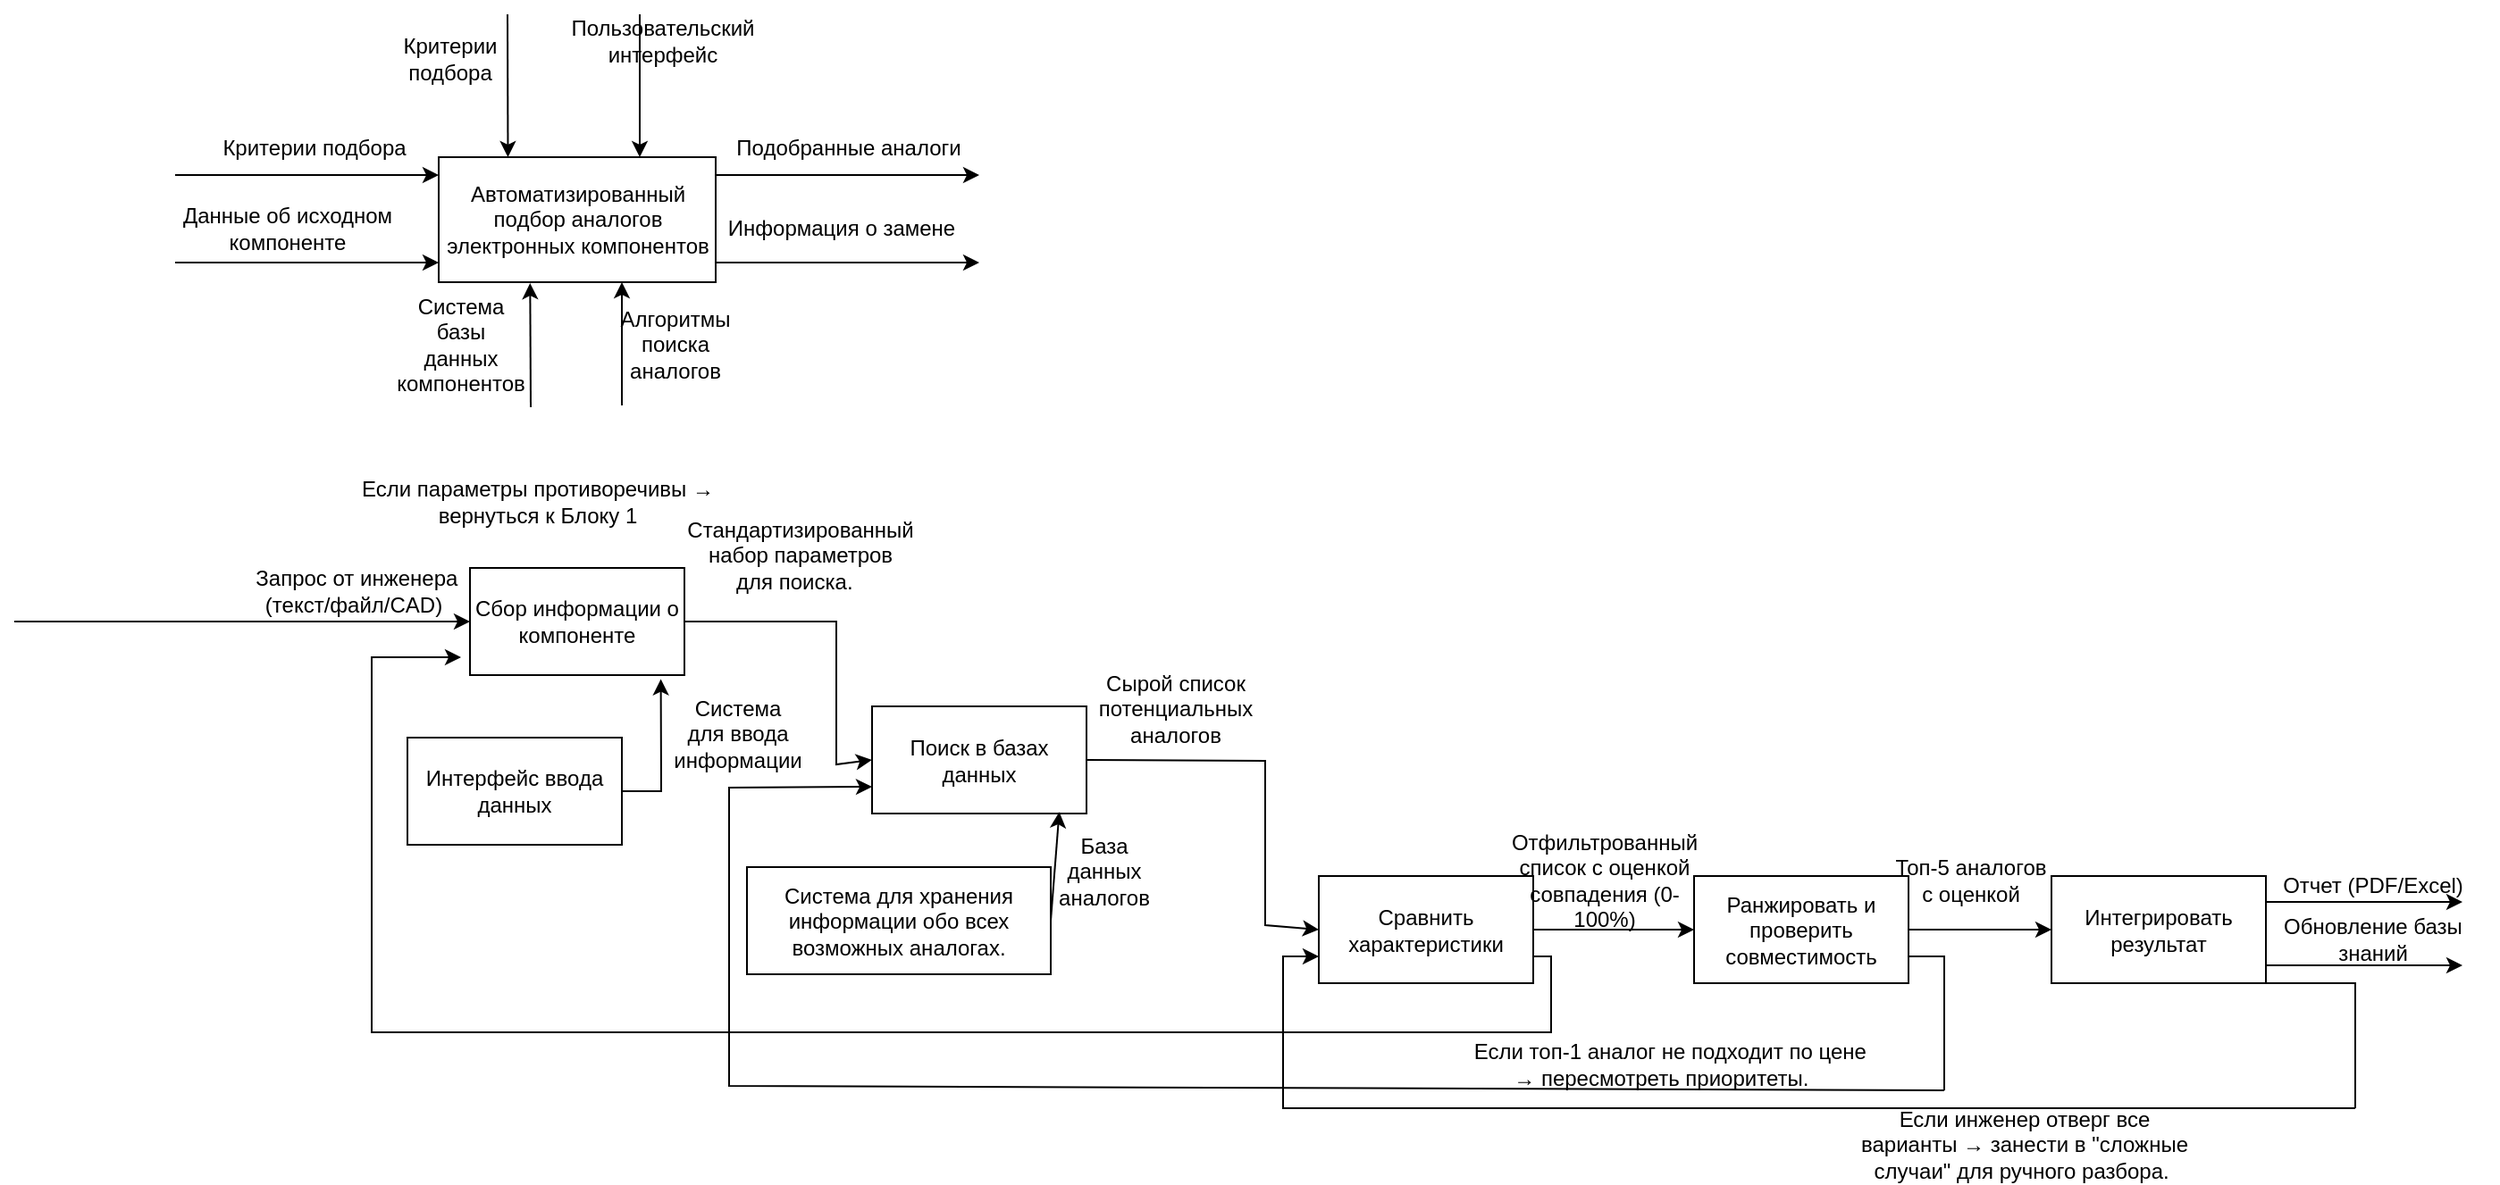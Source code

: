 <mxfile version="24.7.17">
  <diagram name="Страница — 1" id="SuqFyo0JkxK-0YgMRwDS">
    <mxGraphModel dx="1843" dy="2056" grid="1" gridSize="10" guides="1" tooltips="1" connect="1" arrows="1" fold="1" page="1" pageScale="1" pageWidth="827" pageHeight="1169" math="0" shadow="0">
      <root>
        <mxCell id="0" />
        <mxCell id="1" parent="0" />
        <mxCell id="jC_KoEsprGYLjTbDBecW-1" value="Сбор информации о компоненте" style="rounded=0;whiteSpace=wrap;html=1;" parent="1" vertex="1">
          <mxGeometry x="425" y="170" width="120" height="60" as="geometry" />
        </mxCell>
        <mxCell id="jC_KoEsprGYLjTbDBecW-2" value="" style="endArrow=classic;html=1;rounded=0;entryX=0;entryY=0.5;entryDx=0;entryDy=0;" parent="1" target="jC_KoEsprGYLjTbDBecW-1" edge="1">
          <mxGeometry width="50" height="50" relative="1" as="geometry">
            <mxPoint x="170" y="200" as="sourcePoint" />
            <mxPoint x="370" y="290" as="targetPoint" />
          </mxGeometry>
        </mxCell>
        <mxCell id="jC_KoEsprGYLjTbDBecW-3" value="&amp;nbsp;Запрос от инженера (текст/файл/CAD)" style="text;html=1;align=center;verticalAlign=middle;whiteSpace=wrap;rounded=0;" parent="1" vertex="1">
          <mxGeometry x="295" y="157.5" width="130" height="50" as="geometry" />
        </mxCell>
        <mxCell id="jC_KoEsprGYLjTbDBecW-5" value="" style="endArrow=classic;html=1;rounded=0;exitX=1;exitY=0.5;exitDx=0;exitDy=0;entryX=0;entryY=0.5;entryDx=0;entryDy=0;" parent="1" source="jC_KoEsprGYLjTbDBecW-1" target="jC_KoEsprGYLjTbDBecW-9" edge="1">
          <mxGeometry width="50" height="50" relative="1" as="geometry">
            <mxPoint x="410" y="199.5" as="sourcePoint" />
            <mxPoint x="570" y="199.5" as="targetPoint" />
            <Array as="points">
              <mxPoint x="630" y="200" />
              <mxPoint x="630" y="280" />
            </Array>
          </mxGeometry>
        </mxCell>
        <mxCell id="jC_KoEsprGYLjTbDBecW-7" value="Стандартизированный набор параметров для поиска.&amp;nbsp;&amp;nbsp;" style="text;html=1;align=center;verticalAlign=middle;whiteSpace=wrap;rounded=0;" parent="1" vertex="1">
          <mxGeometry x="580" y="135" width="60" height="55" as="geometry" />
        </mxCell>
        <mxCell id="jC_KoEsprGYLjTbDBecW-9" value="Поиск в базах данных" style="rounded=0;whiteSpace=wrap;html=1;" parent="1" vertex="1">
          <mxGeometry x="650" y="247.5" width="120" height="60" as="geometry" />
        </mxCell>
        <mxCell id="jC_KoEsprGYLjTbDBecW-11" value="" style="endArrow=classic;html=1;rounded=0;exitX=1;exitY=0.5;exitDx=0;exitDy=0;entryX=0;entryY=0.5;entryDx=0;entryDy=0;" parent="1" edge="1" source="jC_KoEsprGYLjTbDBecW-9">
          <mxGeometry width="50" height="50" relative="1" as="geometry">
            <mxPoint x="810" y="372" as="sourcePoint" />
            <mxPoint x="900" y="372.5" as="targetPoint" />
            <Array as="points">
              <mxPoint x="870" y="278" />
              <mxPoint x="870" y="370" />
            </Array>
          </mxGeometry>
        </mxCell>
        <mxCell id="jC_KoEsprGYLjTbDBecW-14" value="Сырой список потенциальных аналогов" style="text;html=1;align=center;verticalAlign=middle;whiteSpace=wrap;rounded=0;" parent="1" vertex="1">
          <mxGeometry x="770" y="230" width="100" height="37.5" as="geometry" />
        </mxCell>
        <mxCell id="jC_KoEsprGYLjTbDBecW-15" value="Сравнить характеристики" style="rounded=0;whiteSpace=wrap;html=1;" parent="1" vertex="1">
          <mxGeometry x="900" y="342.5" width="120" height="60" as="geometry" />
        </mxCell>
        <mxCell id="jC_KoEsprGYLjTbDBecW-16" value="" style="endArrow=classic;html=1;rounded=0;exitX=1;exitY=0.5;exitDx=0;exitDy=0;" parent="1" source="jC_KoEsprGYLjTbDBecW-15" target="jC_KoEsprGYLjTbDBecW-19" edge="1">
          <mxGeometry width="50" height="50" relative="1" as="geometry">
            <mxPoint x="1130" y="512.5" as="sourcePoint" />
            <mxPoint x="1200" y="372.5" as="targetPoint" />
          </mxGeometry>
        </mxCell>
        <mxCell id="jC_KoEsprGYLjTbDBecW-18" value="Отфильтрованный список с оценкой совпадения (0-100%)" style="text;html=1;align=center;verticalAlign=middle;whiteSpace=wrap;rounded=0;" parent="1" vertex="1">
          <mxGeometry x="1020" y="337.5" width="80" height="15" as="geometry" />
        </mxCell>
        <mxCell id="jC_KoEsprGYLjTbDBecW-19" value="Ранжировать и проверить совместимость" style="rounded=0;whiteSpace=wrap;html=1;" parent="1" vertex="1">
          <mxGeometry x="1110" y="342.5" width="120" height="60" as="geometry" />
        </mxCell>
        <mxCell id="jC_KoEsprGYLjTbDBecW-20" value="" style="endArrow=classic;html=1;rounded=0;exitX=1;exitY=0.5;exitDx=0;exitDy=0;" parent="1" source="jC_KoEsprGYLjTbDBecW-19" target="jC_KoEsprGYLjTbDBecW-22" edge="1">
          <mxGeometry width="50" height="50" relative="1" as="geometry">
            <mxPoint x="1130" y="512.5" as="sourcePoint" />
            <mxPoint x="1431.6" y="372.5" as="targetPoint" />
          </mxGeometry>
        </mxCell>
        <mxCell id="jC_KoEsprGYLjTbDBecW-21" value="Топ-5 аналогов с оценкой" style="text;html=1;align=center;verticalAlign=middle;whiteSpace=wrap;rounded=0;" parent="1" vertex="1">
          <mxGeometry x="1220" y="330" width="90" height="30" as="geometry" />
        </mxCell>
        <mxCell id="jC_KoEsprGYLjTbDBecW-22" value="Интегрировать результат" style="rounded=0;whiteSpace=wrap;html=1;" parent="1" vertex="1">
          <mxGeometry x="1310.0" y="342.5" width="120" height="60" as="geometry" />
        </mxCell>
        <mxCell id="jC_KoEsprGYLjTbDBecW-23" value="" style="endArrow=classic;html=1;rounded=0;exitX=1;exitY=0.5;exitDx=0;exitDy=0;" parent="1" edge="1">
          <mxGeometry width="50" height="50" relative="1" as="geometry">
            <mxPoint x="1430" y="357" as="sourcePoint" />
            <mxPoint x="1540" y="357" as="targetPoint" />
          </mxGeometry>
        </mxCell>
        <mxCell id="jC_KoEsprGYLjTbDBecW-24" value="" style="endArrow=classic;html=1;rounded=0;exitX=1;exitY=0.5;exitDx=0;exitDy=0;" parent="1" edge="1">
          <mxGeometry width="50" height="50" relative="1" as="geometry">
            <mxPoint x="1430" y="392.5" as="sourcePoint" />
            <mxPoint x="1540" y="392.5" as="targetPoint" />
          </mxGeometry>
        </mxCell>
        <mxCell id="jC_KoEsprGYLjTbDBecW-27" value="Отчет (PDF/Excel)" style="text;html=1;align=center;verticalAlign=middle;whiteSpace=wrap;rounded=0;" parent="1" vertex="1">
          <mxGeometry x="1420" y="337.5" width="140" height="20" as="geometry" />
        </mxCell>
        <mxCell id="jC_KoEsprGYLjTbDBecW-28" value="Обновление базы знаний" style="text;html=1;align=center;verticalAlign=middle;whiteSpace=wrap;rounded=0;" parent="1" vertex="1">
          <mxGeometry x="1430" y="362.5" width="120" height="30" as="geometry" />
        </mxCell>
        <mxCell id="jC_KoEsprGYLjTbDBecW-31" value="" style="endArrow=none;html=1;rounded=0;" parent="1" edge="1">
          <mxGeometry width="50" height="50" relative="1" as="geometry">
            <mxPoint x="1480" y="472.5" as="sourcePoint" />
            <mxPoint x="1430" y="402.5" as="targetPoint" />
            <Array as="points">
              <mxPoint x="1480" y="402.5" />
            </Array>
          </mxGeometry>
        </mxCell>
        <mxCell id="jC_KoEsprGYLjTbDBecW-32" value="" style="endArrow=none;html=1;rounded=0;entryX=1;entryY=0.75;entryDx=0;entryDy=0;" parent="1" target="jC_KoEsprGYLjTbDBecW-19" edge="1">
          <mxGeometry width="50" height="50" relative="1" as="geometry">
            <mxPoint x="1250" y="462.5" as="sourcePoint" />
            <mxPoint x="1169.5" y="402.5" as="targetPoint" />
            <Array as="points">
              <mxPoint x="1250" y="387.5" />
            </Array>
          </mxGeometry>
        </mxCell>
        <mxCell id="jC_KoEsprGYLjTbDBecW-33" value="" style="endArrow=none;html=1;rounded=0;entryX=1;entryY=0.75;entryDx=0;entryDy=0;" parent="1" target="jC_KoEsprGYLjTbDBecW-15" edge="1">
          <mxGeometry width="50" height="50" relative="1" as="geometry">
            <mxPoint x="960" y="430" as="sourcePoint" />
            <mxPoint x="959.5" y="402.5" as="targetPoint" />
            <Array as="points">
              <mxPoint x="1030" y="430" />
              <mxPoint x="1030" y="387.5" />
            </Array>
          </mxGeometry>
        </mxCell>
        <mxCell id="jC_KoEsprGYLjTbDBecW-35" value="" style="endArrow=classic;html=1;rounded=0;entryX=0;entryY=0.75;entryDx=0;entryDy=0;" parent="1" target="jC_KoEsprGYLjTbDBecW-15" edge="1">
          <mxGeometry width="50" height="50" relative="1" as="geometry">
            <mxPoint x="1480" y="472.5" as="sourcePoint" />
            <mxPoint x="1170" y="452.5" as="targetPoint" />
            <Array as="points">
              <mxPoint x="880" y="472.5" />
              <mxPoint x="880" y="387.5" />
            </Array>
          </mxGeometry>
        </mxCell>
        <mxCell id="jC_KoEsprGYLjTbDBecW-36" value="Если инженер отверг все варианты → занести в &quot;сложные случаи&quot; для ручного разбора.&amp;nbsp;" style="text;html=1;align=center;verticalAlign=middle;whiteSpace=wrap;rounded=0;" parent="1" vertex="1">
          <mxGeometry x="1200" y="478" width="190" height="30" as="geometry" />
        </mxCell>
        <mxCell id="jC_KoEsprGYLjTbDBecW-38" value="" style="endArrow=classic;html=1;rounded=0;entryX=0;entryY=0.75;entryDx=0;entryDy=0;" parent="1" target="jC_KoEsprGYLjTbDBecW-9" edge="1">
          <mxGeometry width="50" height="50" relative="1" as="geometry">
            <mxPoint x="1250" y="462.5" as="sourcePoint" />
            <mxPoint x="690" y="387.5" as="targetPoint" />
            <Array as="points">
              <mxPoint x="570" y="460" />
              <mxPoint x="570" y="293" />
            </Array>
          </mxGeometry>
        </mxCell>
        <mxCell id="jC_KoEsprGYLjTbDBecW-39" value="&amp;nbsp;Если топ-1 аналог не подходит по цене → пересмотреть приоритеты.&amp;nbsp;&amp;nbsp;" style="text;html=1;align=center;verticalAlign=middle;whiteSpace=wrap;rounded=0;" parent="1" vertex="1">
          <mxGeometry x="980" y="432.5" width="230" height="30" as="geometry" />
        </mxCell>
        <mxCell id="jC_KoEsprGYLjTbDBecW-41" value="" style="endArrow=classic;html=1;rounded=0;" parent="1" edge="1">
          <mxGeometry width="50" height="50" relative="1" as="geometry">
            <mxPoint x="970" y="430" as="sourcePoint" />
            <mxPoint x="420" y="220" as="targetPoint" />
            <Array as="points">
              <mxPoint x="370" y="430" />
              <mxPoint x="370" y="220" />
            </Array>
          </mxGeometry>
        </mxCell>
        <mxCell id="jC_KoEsprGYLjTbDBecW-42" value="Если параметры противоречивы → вернуться к Блоку 1" style="text;html=1;align=center;verticalAlign=middle;whiteSpace=wrap;rounded=0;" parent="1" vertex="1">
          <mxGeometry x="362.5" y="112.5" width="200" height="40" as="geometry" />
        </mxCell>
        <mxCell id="ZlyUQrc4s3Y0dyC5nWWg-1" value="Автоматизированный подбор аналогов электронных компонентов" style="rounded=0;whiteSpace=wrap;html=1;" vertex="1" parent="1">
          <mxGeometry x="407.5" y="-60" width="155" height="70" as="geometry" />
        </mxCell>
        <mxCell id="ZlyUQrc4s3Y0dyC5nWWg-2" value="" style="endArrow=classic;html=1;rounded=0;entryX=0;entryY=0.5;entryDx=0;entryDy=0;" edge="1" parent="1">
          <mxGeometry width="50" height="50" relative="1" as="geometry">
            <mxPoint x="260" y="-50" as="sourcePoint" />
            <mxPoint x="407.5" y="-50.0" as="targetPoint" />
          </mxGeometry>
        </mxCell>
        <mxCell id="ZlyUQrc4s3Y0dyC5nWWg-3" value="" style="endArrow=classic;html=1;rounded=0;entryX=0;entryY=0.5;entryDx=0;entryDy=0;" edge="1" parent="1">
          <mxGeometry width="50" height="50" relative="1" as="geometry">
            <mxPoint x="260" y="-1" as="sourcePoint" />
            <mxPoint x="407.5" y="-1.0" as="targetPoint" />
          </mxGeometry>
        </mxCell>
        <mxCell id="ZlyUQrc4s3Y0dyC5nWWg-4" value="" style="endArrow=classic;html=1;rounded=0;entryX=0;entryY=0.5;entryDx=0;entryDy=0;" edge="1" parent="1">
          <mxGeometry width="50" height="50" relative="1" as="geometry">
            <mxPoint x="562.5" y="-50" as="sourcePoint" />
            <mxPoint x="710" y="-50.0" as="targetPoint" />
          </mxGeometry>
        </mxCell>
        <mxCell id="ZlyUQrc4s3Y0dyC5nWWg-5" value="" style="endArrow=classic;html=1;rounded=0;entryX=0;entryY=0.5;entryDx=0;entryDy=0;" edge="1" parent="1">
          <mxGeometry width="50" height="50" relative="1" as="geometry">
            <mxPoint x="562.5" y="-1" as="sourcePoint" />
            <mxPoint x="710" y="-1.0" as="targetPoint" />
          </mxGeometry>
        </mxCell>
        <mxCell id="ZlyUQrc4s3Y0dyC5nWWg-6" value="" style="endArrow=classic;html=1;rounded=0;entryX=0.33;entryY=1.008;entryDx=0;entryDy=0;entryPerimeter=0;" edge="1" parent="1" target="ZlyUQrc4s3Y0dyC5nWWg-1">
          <mxGeometry width="50" height="50" relative="1" as="geometry">
            <mxPoint x="459" y="80" as="sourcePoint" />
            <mxPoint x="910" y="230" as="targetPoint" />
          </mxGeometry>
        </mxCell>
        <mxCell id="ZlyUQrc4s3Y0dyC5nWWg-7" value="Подобранные аналоги" style="text;html=1;align=center;verticalAlign=middle;whiteSpace=wrap;rounded=0;" vertex="1" parent="1">
          <mxGeometry x="562.5" y="-70" width="147.5" height="10" as="geometry" />
        </mxCell>
        <mxCell id="ZlyUQrc4s3Y0dyC5nWWg-8" value="Информация о замене" style="text;html=1;align=center;verticalAlign=middle;whiteSpace=wrap;rounded=0;" vertex="1" parent="1">
          <mxGeometry x="562.5" y="-30" width="140" height="20" as="geometry" />
        </mxCell>
        <mxCell id="ZlyUQrc4s3Y0dyC5nWWg-11" value="Данные об исходном компоненте" style="text;html=1;align=center;verticalAlign=middle;whiteSpace=wrap;rounded=0;" vertex="1" parent="1">
          <mxGeometry x="237.5" y="-30" width="170" height="20" as="geometry" />
        </mxCell>
        <mxCell id="ZlyUQrc4s3Y0dyC5nWWg-12" value="Критерии подбора" style="text;html=1;align=center;verticalAlign=middle;whiteSpace=wrap;rounded=0;" vertex="1" parent="1">
          <mxGeometry x="267.5" y="-80" width="140" height="30" as="geometry" />
        </mxCell>
        <mxCell id="ZlyUQrc4s3Y0dyC5nWWg-13" value="" style="endArrow=classic;html=1;rounded=0;entryX=0.33;entryY=1.008;entryDx=0;entryDy=0;entryPerimeter=0;" edge="1" parent="1">
          <mxGeometry width="50" height="50" relative="1" as="geometry">
            <mxPoint x="510" y="79" as="sourcePoint" />
            <mxPoint x="510" y="10" as="targetPoint" />
          </mxGeometry>
        </mxCell>
        <mxCell id="ZlyUQrc4s3Y0dyC5nWWg-14" value="" style="endArrow=classic;html=1;rounded=0;entryX=0.25;entryY=0;entryDx=0;entryDy=0;" edge="1" parent="1" target="ZlyUQrc4s3Y0dyC5nWWg-1">
          <mxGeometry width="50" height="50" relative="1" as="geometry">
            <mxPoint x="446" y="-140" as="sourcePoint" />
            <mxPoint x="910" y="230" as="targetPoint" />
          </mxGeometry>
        </mxCell>
        <mxCell id="ZlyUQrc4s3Y0dyC5nWWg-15" value="" style="endArrow=classic;html=1;rounded=0;entryX=0.25;entryY=0;entryDx=0;entryDy=0;" edge="1" parent="1">
          <mxGeometry width="50" height="50" relative="1" as="geometry">
            <mxPoint x="520" y="-140" as="sourcePoint" />
            <mxPoint x="520" y="-60" as="targetPoint" />
          </mxGeometry>
        </mxCell>
        <mxCell id="ZlyUQrc4s3Y0dyC5nWWg-16" value="Критерии подбора" style="text;html=1;align=center;verticalAlign=middle;whiteSpace=wrap;rounded=0;" vertex="1" parent="1">
          <mxGeometry x="384" y="-130" width="60" height="30" as="geometry" />
        </mxCell>
        <mxCell id="ZlyUQrc4s3Y0dyC5nWWg-17" value="Пользовательский интерфейс" style="text;html=1;align=center;verticalAlign=middle;whiteSpace=wrap;rounded=0;" vertex="1" parent="1">
          <mxGeometry x="502.5" y="-140" width="60" height="30" as="geometry" />
        </mxCell>
        <mxCell id="ZlyUQrc4s3Y0dyC5nWWg-18" value="Система базы данных компонентов" style="text;html=1;align=center;verticalAlign=middle;whiteSpace=wrap;rounded=0;" vertex="1" parent="1">
          <mxGeometry x="390" y="30" width="60" height="30" as="geometry" />
        </mxCell>
        <mxCell id="ZlyUQrc4s3Y0dyC5nWWg-19" value="Алгоритмы поиска аналогов" style="text;html=1;align=center;verticalAlign=middle;whiteSpace=wrap;rounded=0;" vertex="1" parent="1">
          <mxGeometry x="510" y="30" width="60" height="30" as="geometry" />
        </mxCell>
        <mxCell id="ZlyUQrc4s3Y0dyC5nWWg-21" value="" style="endArrow=classic;html=1;rounded=0;entryX=0.89;entryY=1.038;entryDx=0;entryDy=0;entryPerimeter=0;exitX=1;exitY=0.5;exitDx=0;exitDy=0;" edge="1" parent="1" source="ZlyUQrc4s3Y0dyC5nWWg-23" target="jC_KoEsprGYLjTbDBecW-1">
          <mxGeometry relative="1" as="geometry">
            <mxPoint x="532" y="290" as="sourcePoint" />
            <mxPoint x="940" y="260" as="targetPoint" />
            <Array as="points">
              <mxPoint x="532" y="295" />
            </Array>
          </mxGeometry>
        </mxCell>
        <mxCell id="ZlyUQrc4s3Y0dyC5nWWg-23" value="Интерфейс ввода данных" style="rounded=0;whiteSpace=wrap;html=1;" vertex="1" parent="1">
          <mxGeometry x="390" y="265" width="120" height="60" as="geometry" />
        </mxCell>
        <mxCell id="ZlyUQrc4s3Y0dyC5nWWg-24" value="Система для ввода информации" style="text;html=1;align=center;verticalAlign=middle;whiteSpace=wrap;rounded=0;" vertex="1" parent="1">
          <mxGeometry x="545" y="247.5" width="60" height="30" as="geometry" />
        </mxCell>
        <mxCell id="ZlyUQrc4s3Y0dyC5nWWg-26" value="" style="endArrow=classic;html=1;rounded=0;entryX=0.873;entryY=0.985;entryDx=0;entryDy=0;entryPerimeter=0;exitX=1;exitY=0.5;exitDx=0;exitDy=0;" edge="1" parent="1" source="ZlyUQrc4s3Y0dyC5nWWg-27" target="jC_KoEsprGYLjTbDBecW-9">
          <mxGeometry width="50" height="50" relative="1" as="geometry">
            <mxPoint x="740" y="390" as="sourcePoint" />
            <mxPoint x="1050" y="230" as="targetPoint" />
            <Array as="points" />
          </mxGeometry>
        </mxCell>
        <mxCell id="ZlyUQrc4s3Y0dyC5nWWg-27" value="Система для хранения информации обо всех возможных аналогах." style="rounded=0;whiteSpace=wrap;html=1;" vertex="1" parent="1">
          <mxGeometry x="580" y="337.5" width="170" height="60" as="geometry" />
        </mxCell>
        <mxCell id="ZlyUQrc4s3Y0dyC5nWWg-28" value="База данных аналогов" style="text;html=1;align=center;verticalAlign=middle;whiteSpace=wrap;rounded=0;" vertex="1" parent="1">
          <mxGeometry x="750" y="325" width="60" height="30" as="geometry" />
        </mxCell>
      </root>
    </mxGraphModel>
  </diagram>
</mxfile>
